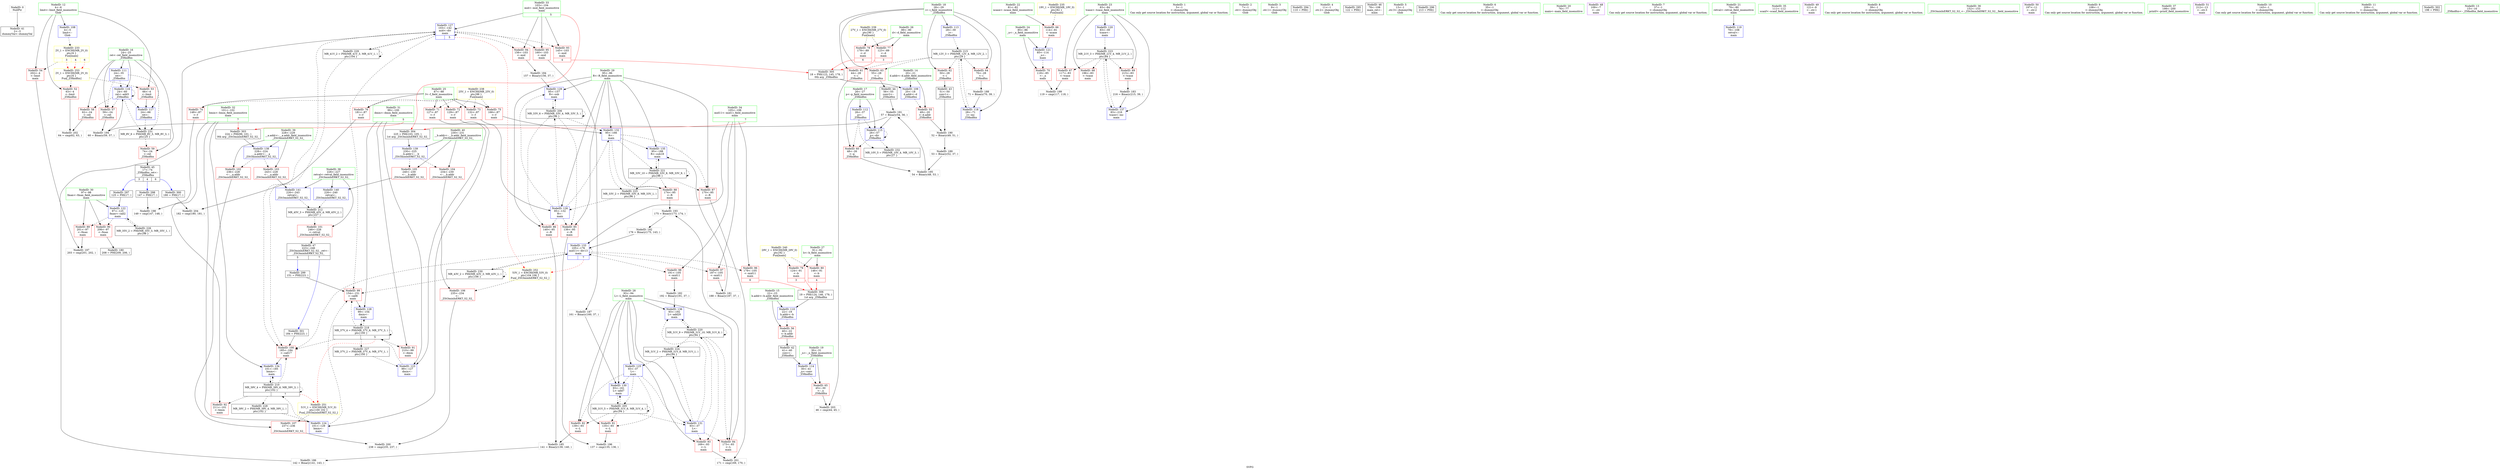 digraph "SVFG" {
	label="SVFG";

	Node0x5579cc0e5470 [shape=record,color=grey,label="{NodeID: 0\nNullPtr}"];
	Node0x5579cc0e5470 -> Node0x5579cc107ee0[style=solid];
	Node0x5579cc111510 [shape=record,color=black,label="{NodeID: 180\n208 = PHI(209, 206, )\n}"];
	Node0x5579cc108590 [shape=record,color=red,label="{NodeID: 97\n187\<--105\n\<--mid11\nmain\n}"];
	Node0x5579cc108590 -> Node0x5579cc111ab0[style=solid];
	Node0x5579cc1069e0 [shape=record,color=green,label="{NodeID: 14\n20\<--21\nd.addr\<--d.addr_field_insensitive\n_Z5findfxx\n}"];
	Node0x5579cc1069e0 -> Node0x5579cc109a90[style=solid];
	Node0x5579cc1069e0 -> Node0x5579cc108f80[style=solid];
	Node0x5579cc10bfa0 [shape=record,color=grey,label="{NodeID: 194\n60 = Binary(59, 57, )\n}"];
	Node0x5579cc10bfa0 -> Node0x5579cc10dc90[style=solid];
	Node0x5579cc109120 [shape=record,color=blue,label="{NodeID: 111\n24\<--35\nret\<--\n_Z5findfxx\n}"];
	Node0x5579cc109120 -> Node0x5579cc109c30[style=dashed];
	Node0x5579cc109120 -> Node0x5579cc10dc90[style=dashed];
	Node0x5579cc109120 -> Node0x5579cc124cd0[style=dashed];
	Node0x5579cc1073c0 [shape=record,color=green,label="{NodeID: 28\n93\<--94\nL\<--L_field_insensitive\nmain\n}"];
	Node0x5579cc1073c0 -> Node0x5579cc10afb0[style=solid];
	Node0x5579cc1073c0 -> Node0x5579cc10b080[style=solid];
	Node0x5579cc1073c0 -> Node0x5579cc10b150[style=solid];
	Node0x5579cc1073c0 -> Node0x5579cc10b220[style=solid];
	Node0x5579cc1073c0 -> Node0x5579cc10e3a0[style=solid];
	Node0x5579cc1073c0 -> Node0x5579cc10e7b0[style=solid];
	Node0x5579cc1073c0 -> Node0x5579cc10e880[style=solid];
	Node0x5579cc1073c0 -> Node0x5579cc10ec90[style=solid];
	Node0x5579cc10e3a0 [shape=record,color=blue,label="{NodeID: 125\n93\<--37\nL\<--\nmain\n}"];
	Node0x5579cc10e3a0 -> Node0x5579cc10afb0[style=dashed];
	Node0x5579cc10e3a0 -> Node0x5579cc10b080[style=dashed];
	Node0x5579cc10e3a0 -> Node0x5579cc10e7b0[style=dashed];
	Node0x5579cc10e3a0 -> Node0x5579cc10e880[style=dashed];
	Node0x5579cc10e3a0 -> Node0x5579cc11c6d0[style=dashed];
	Node0x5579cc107fe0 [shape=record,color=black,label="{NodeID: 42\n41\<--40\nconv\<--\n_Z5findfxx\n}"];
	Node0x5579cc107fe0 -> Node0x5579cc109390[style=solid];
	Node0x5579cc139c50 [shape=record,color=black,label="{NodeID: 305\n18 = PHI(123, 145, 178, )\n0th arg _Z5findfxx }"];
	Node0x5579cc139c50 -> Node0x5579cc108f80[style=solid];
	Node0x5579cc10ef00 [shape=record,color=blue,label="{NodeID: 139\n230\<--225\n__b.addr\<--__b\n_ZSt3minIxERKT_S2_S2_\n}"];
	Node0x5579cc10ef00 -> Node0x5579cc108b40[style=dashed];
	Node0x5579cc10ef00 -> Node0x5579cc108c10[style=dashed];
	Node0x5579cc109b60 [shape=record,color=red,label="{NodeID: 56\n40\<--22\n\<--b.addr\n_Z5findfxx\n}"];
	Node0x5579cc109b60 -> Node0x5579cc107fe0[style=solid];
	Node0x5579cc10a6c0 [shape=record,color=red,label="{NodeID: 70\n118\<--85\n\<--_n\nmain\n}"];
	Node0x5579cc10a6c0 -> Node0x5579cc10c720[style=solid];
	Node0x5579cc10b220 [shape=record,color=red,label="{NodeID: 84\n173\<--93\n\<--L\nmain\n}"];
	Node0x5579cc10b220 -> Node0x5579cc10be20[style=solid];
	Node0x5579cc0e57c0 [shape=record,color=green,label="{NodeID: 1\n5\<--1\n\<--dummyObj\nCan only get source location for instruction, argument, global var or function.}"];
	Node0x5579cc111ab0 [shape=record,color=grey,label="{NodeID: 181\n188 = Binary(187, 37, )\n}"];
	Node0x5579cc111ab0 -> Node0x5579cc10ebc0[style=solid];
	Node0x5579cc108660 [shape=record,color=red,label="{NodeID: 98\n191\<--105\n\<--mid11\nmain\n}"];
	Node0x5579cc108660 -> Node0x5579cc111c30[style=solid];
	Node0x5579cc106a70 [shape=record,color=green,label="{NodeID: 15\n22\<--23\nb.addr\<--b.addr_field_insensitive\n_Z5findfxx\n}"];
	Node0x5579cc106a70 -> Node0x5579cc109b60[style=solid];
	Node0x5579cc106a70 -> Node0x5579cc109050[style=solid];
	Node0x5579cc10c120 [shape=record,color=grey,label="{NodeID: 195\n54 = Binary(48, 53, )\n}"];
	Node0x5579cc10c120 -> Node0x5579cc1129b0[style=solid];
	Node0x5579cc1091f0 [shape=record,color=blue,label="{NodeID: 112\n26\<--37\np\<--\n_Z5findfxx\n}"];
	Node0x5579cc1091f0 -> Node0x5579cc109ea0[style=dashed];
	Node0x5579cc1091f0 -> Node0x5579cc10dc00[style=dashed];
	Node0x5579cc1091f0 -> Node0x5579cc1251d0[style=dashed];
	Node0x5579cc107490 [shape=record,color=green,label="{NodeID: 29\n95\<--96\nR\<--R_field_insensitive\nmain\n}"];
	Node0x5579cc107490 -> Node0x5579cc10b2f0[style=solid];
	Node0x5579cc107490 -> Node0x5579cc10b3c0[style=solid];
	Node0x5579cc107490 -> Node0x5579cc10b490[style=solid];
	Node0x5579cc107490 -> Node0x5579cc10b560[style=solid];
	Node0x5579cc107490 -> Node0x5579cc10e470[style=solid];
	Node0x5579cc107490 -> Node0x5579cc10e6e0[style=solid];
	Node0x5579cc107490 -> Node0x5579cc10e950[style=solid];
	Node0x5579cc107490 -> Node0x5579cc10ebc0[style=solid];
	Node0x5579cc10e470 [shape=record,color=blue,label="{NodeID: 126\n95\<--132\nR\<--\nmain\n}"];
	Node0x5579cc10e470 -> Node0x5579cc10b2f0[style=dashed];
	Node0x5579cc10e470 -> Node0x5579cc10b3c0[style=dashed];
	Node0x5579cc10e470 -> Node0x5579cc10e6e0[style=dashed];
	Node0x5579cc10e470 -> Node0x5579cc10e950[style=dashed];
	Node0x5579cc10e470 -> Node0x5579cc11cbd0[style=dashed];
	Node0x5579cc1080b0 [shape=record,color=black,label="{NodeID: 43\n51\<--50\nconv1\<--\n_Z5findfxx\n}"];
	Node0x5579cc1080b0 -> Node0x5579cc112830[style=solid];
	Node0x5579cc139ea0 [shape=record,color=black,label="{NodeID: 306\n19 = PHI(124, 146, 179, )\n1st arg _Z5findfxx }"];
	Node0x5579cc139ea0 -> Node0x5579cc109050[style=solid];
	Node0x5579cc1224d0 [shape=record,color=black,label="{NodeID: 223\nMR_21V_3 = PHI(MR_21V_4, MR_21V_2, )\npts\{84 \}\n}"];
	Node0x5579cc1224d0 -> Node0x5579cc10a450[style=dashed];
	Node0x5579cc1224d0 -> Node0x5579cc10a520[style=dashed];
	Node0x5579cc1224d0 -> Node0x5579cc10a5f0[style=dashed];
	Node0x5579cc1224d0 -> Node0x5579cc10ed60[style=dashed];
	Node0x5579cc10efd0 [shape=record,color=blue,label="{NodeID: 140\n226\<--240\nretval\<--\n_ZSt3minIxERKT_S2_S2_\n}"];
	Node0x5579cc10efd0 -> Node0x5579cc11e9d0[style=dashed];
	Node0x5579cc109c30 [shape=record,color=red,label="{NodeID: 57\n59\<--24\n\<--ret\n_Z5findfxx\n}"];
	Node0x5579cc109c30 -> Node0x5579cc10bfa0[style=solid];
	Node0x5579cc10a790 [shape=record,color=red,label="{NodeID: 71\n127\<--87\n\<--f\nmain\n}"];
	Node0x5579cc10a790 -> Node0x5579cc10e200[style=solid];
	Node0x5579cc127100 [shape=record,color=yellow,style=double,label="{NodeID: 251\n51V_1 = ENCHI(MR_51V_0)\npts\{100 102 \}\nFun[_ZSt3minIxERKT_S2_S2_]}"];
	Node0x5579cc127100 -> Node0x5579cc108db0[style=dashed];
	Node0x5579cc10b2f0 [shape=record,color=red,label="{NodeID: 85\n136\<--95\n\<--R\nmain\n}"];
	Node0x5579cc10b2f0 -> Node0x5579cc10c2a0[style=solid];
	Node0x5579cc0f9da0 [shape=record,color=green,label="{NodeID: 2\n7\<--1\n.str\<--dummyObj\nGlob }"];
	Node0x5579cc111c30 [shape=record,color=grey,label="{NodeID: 182\n192 = Binary(191, 37, )\n}"];
	Node0x5579cc111c30 -> Node0x5579cc10ec90[style=solid];
	Node0x5579cc108730 [shape=record,color=red,label="{NodeID: 99\n154\<--151\n\<--call6\nmain\n}"];
	Node0x5579cc108730 -> Node0x5579cc10e610[style=solid];
	Node0x5579cc106b00 [shape=record,color=green,label="{NodeID: 16\n24\<--25\nret\<--ret_field_insensitive\n_Z5findfxx\n}"];
	Node0x5579cc106b00 -> Node0x5579cc109c30[style=solid];
	Node0x5579cc106b00 -> Node0x5579cc109d00[style=solid];
	Node0x5579cc106b00 -> Node0x5579cc109dd0[style=solid];
	Node0x5579cc106b00 -> Node0x5579cc109120[style=solid];
	Node0x5579cc106b00 -> Node0x5579cc10dc90[style=solid];
	Node0x5579cc106b00 -> Node0x5579cc10dd20[style=solid];
	Node0x5579cc10c2a0 [shape=record,color=grey,label="{NodeID: 196\n137 = cmp(135, 136, )\n}"];
	Node0x5579cc1092c0 [shape=record,color=blue,label="{NodeID: 113\n28\<--39\ni\<--\n_Z5findfxx\n}"];
	Node0x5579cc1092c0 -> Node0x5579cc11f8d0[style=dashed];
	Node0x5579cc107560 [shape=record,color=green,label="{NodeID: 30\n97\<--98\nfmax\<--fmax_field_insensitive\nmain\n}"];
	Node0x5579cc107560 -> Node0x5579cc10b630[style=solid];
	Node0x5579cc107560 -> Node0x5579cc10b700[style=solid];
	Node0x5579cc107560 -> Node0x5579cc10e130[style=solid];
	Node0x5579cc11dfd0 [shape=record,color=black,label="{NodeID: 210\nMR_39V_4 = PHI(MR_39V_6, MR_39V_3, )\npts\{102 \}\n|{|<s5>7}}"];
	Node0x5579cc11dfd0 -> Node0x5579cc10b8a0[style=dashed];
	Node0x5579cc11dfd0 -> Node0x5579cc108800[style=dashed];
	Node0x5579cc11dfd0 -> Node0x5579cc10eaf0[style=dashed];
	Node0x5579cc11dfd0 -> Node0x5579cc11dfd0[style=dashed];
	Node0x5579cc11dfd0 -> Node0x5579cc123dd0[style=dashed];
	Node0x5579cc11dfd0:s5 -> Node0x5579cc127100[style=dashed,color=red];
	Node0x5579cc10e540 [shape=record,color=blue,label="{NodeID: 127\n103\<--142\nmid\<--div\nmain\n|{|<s7>5}}"];
	Node0x5579cc10e540 -> Node0x5579cc10b970[style=dashed];
	Node0x5579cc10e540 -> Node0x5579cc10ba40[style=dashed];
	Node0x5579cc10e540 -> Node0x5579cc10bb10[style=dashed];
	Node0x5579cc10e540 -> Node0x5579cc108730[style=dashed];
	Node0x5579cc10e540 -> Node0x5579cc108800[style=dashed];
	Node0x5579cc10e540 -> Node0x5579cc10e540[style=dashed];
	Node0x5579cc10e540 -> Node0x5579cc1242d0[style=dashed];
	Node0x5579cc10e540:s7 -> Node0x5579cc1271e0[style=dashed,color=red];
	Node0x5579cc108180 [shape=record,color=black,label="{NodeID: 44\n56\<--55\nconv2\<--\n_Z5findfxx\n}"];
	Node0x5579cc108180 -> Node0x5579cc1129b0[style=solid];
	Node0x5579cc1229d0 [shape=record,color=black,label="{NodeID: 224\nMR_31V_2 = PHI(MR_31V_8, MR_31V_1, )\npts\{94 \}\n}"];
	Node0x5579cc1229d0 -> Node0x5579cc10e3a0[style=dashed];
	Node0x5579cc10f0a0 [shape=record,color=blue,label="{NodeID: 141\n226\<--243\nretval\<--\n_ZSt3minIxERKT_S2_S2_\n}"];
	Node0x5579cc10f0a0 -> Node0x5579cc11e9d0[style=dashed];
	Node0x5579cc109d00 [shape=record,color=red,label="{NodeID: 58\n62\<--24\n\<--ret\n_Z5findfxx\n}"];
	Node0x5579cc109d00 -> Node0x5579cc114a80[style=solid];
	Node0x5579cc126570 [shape=record,color=yellow,style=double,label="{NodeID: 238\n25V_1 = ENCHI(MR_25V_0)\npts\{88 \}\nFun[main]}"];
	Node0x5579cc126570 -> Node0x5579cc10a790[style=dashed];
	Node0x5579cc126570 -> Node0x5579cc10a860[style=dashed];
	Node0x5579cc126570 -> Node0x5579cc10a930[style=dashed];
	Node0x5579cc126570 -> Node0x5579cc10aa00[style=dashed];
	Node0x5579cc126570 -> Node0x5579cc10aad0[style=dashed];
	Node0x5579cc126570 -> Node0x5579cc10aba0[style=dashed];
	Node0x5579cc10a860 [shape=record,color=red,label="{NodeID: 72\n129\<--87\n\<--f\nmain\n}"];
	Node0x5579cc10a860 -> Node0x5579cc10e2d0[style=solid];
	Node0x5579cc1271e0 [shape=record,color=yellow,style=double,label="{NodeID: 252\n53V_1 = ENCHI(MR_53V_0)\npts\{104 106 \}\nFun[_ZSt3minIxERKT_S2_S2_]}"];
	Node0x5579cc1271e0 -> Node0x5579cc108ce0[style=dashed];
	Node0x5579cc10b3c0 [shape=record,color=red,label="{NodeID: 86\n140\<--95\n\<--R\nmain\n}"];
	Node0x5579cc10b3c0 -> Node0x5579cc1120b0[style=solid];
	Node0x5579cc0f9e30 [shape=record,color=green,label="{NodeID: 3\n9\<--1\n.str.1\<--dummyObj\nGlob }"];
	Node0x5579cc111db0 [shape=record,color=grey,label="{NodeID: 183\n216 = Binary(215, 39, )\n}"];
	Node0x5579cc111db0 -> Node0x5579cc10ed60[style=solid];
	Node0x5579cc108800 [shape=record,color=red,label="{NodeID: 100\n185\<--184\n\<--call17\nmain\n}"];
	Node0x5579cc108800 -> Node0x5579cc10eaf0[style=solid];
	Node0x5579cc106b90 [shape=record,color=green,label="{NodeID: 17\n26\<--27\np\<--p_field_insensitive\n_Z5findfxx\n}"];
	Node0x5579cc106b90 -> Node0x5579cc109ea0[style=solid];
	Node0x5579cc106b90 -> Node0x5579cc1091f0[style=solid];
	Node0x5579cc106b90 -> Node0x5579cc10dc00[style=solid];
	Node0x5579cc10c420 [shape=record,color=grey,label="{NodeID: 197\n203 = cmp(201, 202, )\n}"];
	Node0x5579cc109390 [shape=record,color=blue,label="{NodeID: 114\n30\<--41\n_n\<--conv\n_Z5findfxx\n}"];
	Node0x5579cc109390 -> Node0x5579cc10a2b0[style=dashed];
	Node0x5579cc107630 [shape=record,color=green,label="{NodeID: 31\n99\<--100\ndmin\<--dmin_field_insensitive\nmain\n|{|<s3>5}}"];
	Node0x5579cc107630 -> Node0x5579cc10b7d0[style=solid];
	Node0x5579cc107630 -> Node0x5579cc10e200[style=solid];
	Node0x5579cc107630 -> Node0x5579cc10e610[style=solid];
	Node0x5579cc107630:s3 -> Node0x5579cc139890[style=solid,color=red];
	Node0x5579cc138e10 [shape=record,color=black,label="{NodeID: 294\n110 = PHI()\n}"];
	Node0x5579cc10e610 [shape=record,color=blue,label="{NodeID: 128\n99\<--154\ndmin\<--\nmain\n}"];
	Node0x5579cc10e610 -> Node0x5579cc1207d0[style=dashed];
	Node0x5579cc108250 [shape=record,color=black,label="{NodeID: 45\n17\<--74\n_Z5findfxx_ret\<--\n_Z5findfxx\n|{<s0>3|<s1>4|<s2>6}}"];
	Node0x5579cc108250:s0 -> Node0x5579cc139110[style=solid,color=blue];
	Node0x5579cc108250:s1 -> Node0x5579cc139300[style=solid,color=blue];
	Node0x5579cc108250:s2 -> Node0x5579cc139540[style=solid,color=blue];
	Node0x5579cc122ed0 [shape=record,color=black,label="{NodeID: 225\nMR_33V_2 = PHI(MR_33V_8, MR_33V_1, )\npts\{96 \}\n}"];
	Node0x5579cc122ed0 -> Node0x5579cc10e470[style=dashed];
	Node0x5579cc109dd0 [shape=record,color=red,label="{NodeID: 59\n74\<--24\n\<--ret\n_Z5findfxx\n}"];
	Node0x5579cc109dd0 -> Node0x5579cc108250[style=solid];
	Node0x5579cc126650 [shape=record,color=yellow,style=double,label="{NodeID: 239\n27V_1 = ENCHI(MR_27V_0)\npts\{90 \}\nFun[main]}"];
	Node0x5579cc126650 -> Node0x5579cc10ac70[style=dashed];
	Node0x5579cc126650 -> Node0x5579cc10ad40[style=dashed];
	Node0x5579cc10a930 [shape=record,color=red,label="{NodeID: 73\n132\<--87\n\<--f\nmain\n}"];
	Node0x5579cc10a930 -> Node0x5579cc10e470[style=solid];
	Node0x5579cc1272c0 [shape=record,color=yellow,style=double,label="{NodeID: 253\n2V_1 = ENCHI(MR_2V_0)\npts\{6 \}\nFun[_Z5findfxx]}"];
	Node0x5579cc1272c0 -> Node0x5579cc109820[style=dashed];
	Node0x5579cc1272c0 -> Node0x5579cc1098f0[style=dashed];
	Node0x5579cc10b490 [shape=record,color=red,label="{NodeID: 87\n170\<--95\n\<--R\nmain\n}"];
	Node0x5579cc10b490 -> Node0x5579cc10ca20[style=solid];
	Node0x5579cc106440 [shape=record,color=green,label="{NodeID: 4\n11\<--1\n.str.2\<--dummyObj\nGlob }"];
	Node0x5579cc111f30 [shape=record,color=grey,label="{NodeID: 184\n157 = Binary(156, 37, )\n}"];
	Node0x5579cc111f30 -> Node0x5579cc10e6e0[style=solid];
	Node0x5579cc1088d0 [shape=record,color=red,label="{NodeID: 101\n246\<--226\n\<--retval\n_ZSt3minIxERKT_S2_S2_\n}"];
	Node0x5579cc1088d0 -> Node0x5579cc1083f0[style=solid];
	Node0x5579cc106c20 [shape=record,color=green,label="{NodeID: 18\n28\<--29\ni\<--i_field_insensitive\n_Z5findfxx\n}"];
	Node0x5579cc106c20 -> Node0x5579cc109f70[style=solid];
	Node0x5579cc106c20 -> Node0x5579cc10a040[style=solid];
	Node0x5579cc106c20 -> Node0x5579cc10a110[style=solid];
	Node0x5579cc106c20 -> Node0x5579cc10a1e0[style=solid];
	Node0x5579cc106c20 -> Node0x5579cc1092c0[style=solid];
	Node0x5579cc106c20 -> Node0x5579cc10ddf0[style=solid];
	Node0x5579cc10c5a0 [shape=record,color=grey,label="{NodeID: 198\n149 = cmp(147, 148, )\n}"];
	Node0x5579cc10dc00 [shape=record,color=blue,label="{NodeID: 115\n26\<--57\np\<--div\n_Z5findfxx\n}"];
	Node0x5579cc10dc00 -> Node0x5579cc109ea0[style=dashed];
	Node0x5579cc10dc00 -> Node0x5579cc10dc00[style=dashed];
	Node0x5579cc10dc00 -> Node0x5579cc1251d0[style=dashed];
	Node0x5579cc107700 [shape=record,color=green,label="{NodeID: 32\n101\<--102\nbmin\<--bmin_field_insensitive\nmain\n|{|<s3>7}}"];
	Node0x5579cc107700 -> Node0x5579cc10b8a0[style=solid];
	Node0x5579cc107700 -> Node0x5579cc10e2d0[style=solid];
	Node0x5579cc107700 -> Node0x5579cc10eaf0[style=solid];
	Node0x5579cc107700:s3 -> Node0x5579cc139890[style=solid,color=red];
	Node0x5579cc138f10 [shape=record,color=black,label="{NodeID: 295\n122 = PHI()\n}"];
	Node0x5579cc11e9d0 [shape=record,color=black,label="{NodeID: 212\nMR_45V_3 = PHI(MR_45V_4, MR_45V_2, )\npts\{227 \}\n}"];
	Node0x5579cc11e9d0 -> Node0x5579cc1088d0[style=dashed];
	Node0x5579cc10e6e0 [shape=record,color=blue,label="{NodeID: 129\n95\<--157\nR\<--sub\nmain\n}"];
	Node0x5579cc10e6e0 -> Node0x5579cc11cbd0[style=dashed];
	Node0x5579cc108320 [shape=record,color=black,label="{NodeID: 46\n78\<--108\nmain_ret\<--\nmain\n}"];
	Node0x5579cc1233d0 [shape=record,color=black,label="{NodeID: 226\nMR_35V_2 = PHI(MR_35V_3, MR_35V_1, )\npts\{98 \}\n}"];
	Node0x5579cc1233d0 -> Node0x5579cc10e130[style=dashed];
	Node0x5579cc109ea0 [shape=record,color=red,label="{NodeID: 60\n48\<--26\n\<--p\n_Z5findfxx\n}"];
	Node0x5579cc109ea0 -> Node0x5579cc10c120[style=solid];
	Node0x5579cc126730 [shape=record,color=yellow,style=double,label="{NodeID: 240\n29V_1 = ENCHI(MR_29V_0)\npts\{92 \}\nFun[main]}"];
	Node0x5579cc126730 -> Node0x5579cc10ae10[style=dashed];
	Node0x5579cc126730 -> Node0x5579cc10aee0[style=dashed];
	Node0x5579cc10aa00 [shape=record,color=red,label="{NodeID: 74\n148\<--87\n\<--f\nmain\n}"];
	Node0x5579cc10aa00 -> Node0x5579cc10c5a0[style=solid];
	Node0x5579cc10b560 [shape=record,color=red,label="{NodeID: 88\n174\<--95\n\<--R\nmain\n}"];
	Node0x5579cc10b560 -> Node0x5579cc10be20[style=solid];
	Node0x5579cc1064d0 [shape=record,color=green,label="{NodeID: 5\n13\<--1\n.str.3\<--dummyObj\nGlob }"];
	Node0x5579cc1120b0 [shape=record,color=grey,label="{NodeID: 185\n141 = Binary(139, 140, )\n}"];
	Node0x5579cc1120b0 -> Node0x5579cc112230[style=solid];
	Node0x5579cc1089a0 [shape=record,color=red,label="{NodeID: 102\n236\<--228\n\<--__a.addr\n_ZSt3minIxERKT_S2_S2_\n}"];
	Node0x5579cc1089a0 -> Node0x5579cc108db0[style=solid];
	Node0x5579cc106cb0 [shape=record,color=green,label="{NodeID: 19\n30\<--31\n_n\<--_n_field_insensitive\n_Z5findfxx\n}"];
	Node0x5579cc106cb0 -> Node0x5579cc10a2b0[style=solid];
	Node0x5579cc106cb0 -> Node0x5579cc109390[style=solid];
	Node0x5579cc10c720 [shape=record,color=grey,label="{NodeID: 199\n119 = cmp(117, 118, )\n}"];
	Node0x5579cc10dc90 [shape=record,color=blue,label="{NodeID: 116\n24\<--60\nret\<--add3\n_Z5findfxx\n}"];
	Node0x5579cc10dc90 -> Node0x5579cc109c30[style=dashed];
	Node0x5579cc10dc90 -> Node0x5579cc109d00[style=dashed];
	Node0x5579cc10dc90 -> Node0x5579cc10dc90[style=dashed];
	Node0x5579cc10dc90 -> Node0x5579cc10dd20[style=dashed];
	Node0x5579cc10dc90 -> Node0x5579cc124cd0[style=dashed];
	Node0x5579cc1077d0 [shape=record,color=green,label="{NodeID: 33\n103\<--104\nmid\<--mid_field_insensitive\nmain\n|{|<s4>5}}"];
	Node0x5579cc1077d0 -> Node0x5579cc10b970[style=solid];
	Node0x5579cc1077d0 -> Node0x5579cc10ba40[style=solid];
	Node0x5579cc1077d0 -> Node0x5579cc10bb10[style=solid];
	Node0x5579cc1077d0 -> Node0x5579cc10e540[style=solid];
	Node0x5579cc1077d0:s4 -> Node0x5579cc139ad0[style=solid,color=red];
	Node0x5579cc139010 [shape=record,color=black,label="{NodeID: 296\n213 = PHI()\n}"];
	Node0x5579cc10e7b0 [shape=record,color=blue,label="{NodeID: 130\n93\<--161\nL\<--add7\nmain\n}"];
	Node0x5579cc10e7b0 -> Node0x5579cc11c6d0[style=dashed];
	Node0x5579cc1083f0 [shape=record,color=black,label="{NodeID: 47\n223\<--246\n_ZSt3minIxERKT_S2_S2__ret\<--\n_ZSt3minIxERKT_S2_S2_\n|{<s0>5|<s1>7}}"];
	Node0x5579cc1083f0:s0 -> Node0x5579cc139400[style=solid,color=blue];
	Node0x5579cc1083f0:s1 -> Node0x5579cc139680[style=solid,color=blue];
	Node0x5579cc1238d0 [shape=record,color=black,label="{NodeID: 227\nMR_37V_2 = PHI(MR_37V_4, MR_37V_1, )\npts\{100 \}\n}"];
	Node0x5579cc1238d0 -> Node0x5579cc10e200[style=dashed];
	Node0x5579cc109f70 [shape=record,color=red,label="{NodeID: 61\n44\<--28\n\<--i\n_Z5findfxx\n}"];
	Node0x5579cc109f70 -> Node0x5579cc114bc0[style=solid];
	Node0x5579cc10aad0 [shape=record,color=red,label="{NodeID: 75\n166\<--87\n\<--f\nmain\n}"];
	Node0x5579cc10aad0 -> Node0x5579cc10e950[style=solid];
	Node0x5579cc10b630 [shape=record,color=red,label="{NodeID: 89\n201\<--97\n\<--fmax\nmain\n}"];
	Node0x5579cc10b630 -> Node0x5579cc10c420[style=solid];
	Node0x5579cc106560 [shape=record,color=green,label="{NodeID: 6\n35\<--1\n\<--dummyObj\nCan only get source location for instruction, argument, global var or function.}"];
	Node0x5579cc112230 [shape=record,color=grey,label="{NodeID: 186\n142 = Binary(141, 143, )\n}"];
	Node0x5579cc112230 -> Node0x5579cc10e540[style=solid];
	Node0x5579cc108a70 [shape=record,color=red,label="{NodeID: 103\n243\<--228\n\<--__a.addr\n_ZSt3minIxERKT_S2_S2_\n}"];
	Node0x5579cc108a70 -> Node0x5579cc10f0a0[style=solid];
	Node0x5579cc106d40 [shape=record,color=green,label="{NodeID: 20\n76\<--77\nmain\<--main_field_insensitive\n}"];
	Node0x5579cc10c8a0 [shape=record,color=grey,label="{NodeID: 200\n238 = cmp(235, 237, )\n}"];
	Node0x5579cc10dd20 [shape=record,color=blue,label="{NodeID: 117\n24\<--66\nret\<--\n_Z5findfxx\n}"];
	Node0x5579cc10dd20 -> Node0x5579cc124cd0[style=dashed];
	Node0x5579cc1078a0 [shape=record,color=green,label="{NodeID: 34\n105\<--106\nmid11\<--mid11_field_insensitive\nmain\n|{|<s4>7}}"];
	Node0x5579cc1078a0 -> Node0x5579cc1084c0[style=solid];
	Node0x5579cc1078a0 -> Node0x5579cc108590[style=solid];
	Node0x5579cc1078a0 -> Node0x5579cc108660[style=solid];
	Node0x5579cc1078a0 -> Node0x5579cc10ea20[style=solid];
	Node0x5579cc1078a0:s4 -> Node0x5579cc139ad0[style=solid,color=red];
	Node0x5579cc139110 [shape=record,color=black,label="{NodeID: 297\n125 = PHI(17, )\n}"];
	Node0x5579cc139110 -> Node0x5579cc10e130[style=solid];
	Node0x5579cc10e880 [shape=record,color=blue,label="{NodeID: 131\n93\<--37\nL\<--\nmain\n}"];
	Node0x5579cc10e880 -> Node0x5579cc10b150[style=dashed];
	Node0x5579cc10e880 -> Node0x5579cc10b220[style=dashed];
	Node0x5579cc10e880 -> Node0x5579cc10ec90[style=dashed];
	Node0x5579cc10e880 -> Node0x5579cc1219e0[style=dashed];
	Node0x5579cc10e880 -> Node0x5579cc1229d0[style=dashed];
	Node0x5579cc1094e0 [shape=record,color=purple,label="{NodeID: 48\n109\<--7\n\<--.str\nmain\n}"];
	Node0x5579cc123dd0 [shape=record,color=black,label="{NodeID: 228\nMR_39V_2 = PHI(MR_39V_4, MR_39V_1, )\npts\{102 \}\n}"];
	Node0x5579cc123dd0 -> Node0x5579cc10e2d0[style=dashed];
	Node0x5579cc10a040 [shape=record,color=red,label="{NodeID: 62\n50\<--28\n\<--i\n_Z5findfxx\n}"];
	Node0x5579cc10a040 -> Node0x5579cc1080b0[style=solid];
	Node0x5579cc10aba0 [shape=record,color=red,label="{NodeID: 76\n181\<--87\n\<--f\nmain\n}"];
	Node0x5579cc10aba0 -> Node0x5579cc114d40[style=solid];
	Node0x5579cc10b700 [shape=record,color=red,label="{NodeID: 90\n206\<--97\n\<--fmax\nmain\n}"];
	Node0x5579cc10b700 -> Node0x5579cc111510[style=solid];
	Node0x5579cc1065f0 [shape=record,color=green,label="{NodeID: 7\n37\<--1\n\<--dummyObj\nCan only get source location for instruction, argument, global var or function.}"];
	Node0x5579cc1123b0 [shape=record,color=grey,label="{NodeID: 187\n161 = Binary(160, 37, )\n}"];
	Node0x5579cc1123b0 -> Node0x5579cc10e7b0[style=solid];
	Node0x5579cc108b40 [shape=record,color=red,label="{NodeID: 104\n234\<--230\n\<--__b.addr\n_ZSt3minIxERKT_S2_S2_\n}"];
	Node0x5579cc108b40 -> Node0x5579cc108ce0[style=solid];
	Node0x5579cc106e10 [shape=record,color=green,label="{NodeID: 21\n79\<--80\nretval\<--retval_field_insensitive\nmain\n}"];
	Node0x5579cc106e10 -> Node0x5579cc10dec0[style=solid];
	Node0x5579cc10ca20 [shape=record,color=grey,label="{NodeID: 201\n171 = cmp(169, 170, )\n}"];
	Node0x5579cc10ddf0 [shape=record,color=blue,label="{NodeID: 118\n28\<--71\ni\<--inc\n_Z5findfxx\n}"];
	Node0x5579cc10ddf0 -> Node0x5579cc11f8d0[style=dashed];
	Node0x5579cc107970 [shape=record,color=green,label="{NodeID: 35\n111\<--112\nscanf\<--scanf_field_insensitive\n}"];
	Node0x5579cc139300 [shape=record,color=black,label="{NodeID: 298\n147 = PHI(17, )\n}"];
	Node0x5579cc139300 -> Node0x5579cc10c5a0[style=solid];
	Node0x5579cc11f8d0 [shape=record,color=black,label="{NodeID: 215\nMR_12V_3 = PHI(MR_12V_4, MR_12V_2, )\npts\{29 \}\n}"];
	Node0x5579cc11f8d0 -> Node0x5579cc109f70[style=dashed];
	Node0x5579cc11f8d0 -> Node0x5579cc10a040[style=dashed];
	Node0x5579cc11f8d0 -> Node0x5579cc10a110[style=dashed];
	Node0x5579cc11f8d0 -> Node0x5579cc10a1e0[style=dashed];
	Node0x5579cc11f8d0 -> Node0x5579cc10ddf0[style=dashed];
	Node0x5579cc10e950 [shape=record,color=blue,label="{NodeID: 132\n95\<--166\nR\<--\nmain\n}"];
	Node0x5579cc10e950 -> Node0x5579cc10b490[style=dashed];
	Node0x5579cc10e950 -> Node0x5579cc10b560[style=dashed];
	Node0x5579cc10e950 -> Node0x5579cc10ebc0[style=dashed];
	Node0x5579cc10e950 -> Node0x5579cc121ad0[style=dashed];
	Node0x5579cc10e950 -> Node0x5579cc122ed0[style=dashed];
	Node0x5579cc1095b0 [shape=record,color=purple,label="{NodeID: 49\n121\<--9\n\<--.str.1\nmain\n}"];
	Node0x5579cc1242d0 [shape=record,color=black,label="{NodeID: 229\nMR_41V_2 = PHI(MR_41V_3, MR_41V_1, )\npts\{104 \}\n}"];
	Node0x5579cc1242d0 -> Node0x5579cc108800[style=dashed];
	Node0x5579cc1242d0 -> Node0x5579cc10e540[style=dashed];
	Node0x5579cc1242d0 -> Node0x5579cc1242d0[style=dashed];
	Node0x5579cc10a110 [shape=record,color=red,label="{NodeID: 63\n55\<--28\n\<--i\n_Z5findfxx\n}"];
	Node0x5579cc10a110 -> Node0x5579cc108180[style=solid];
	Node0x5579cc10ac70 [shape=record,color=red,label="{NodeID: 77\n123\<--89\n\<--d\nmain\n|{<s0>3}}"];
	Node0x5579cc10ac70:s0 -> Node0x5579cc139c50[style=solid,color=red];
	Node0x5579cc10b7d0 [shape=record,color=red,label="{NodeID: 91\n210\<--99\n\<--dmin\nmain\n}"];
	Node0x5579cc106680 [shape=record,color=green,label="{NodeID: 8\n39\<--1\n\<--dummyObj\nCan only get source location for instruction, argument, global var or function.}"];
	Node0x5579cc112530 [shape=record,color=grey,label="{NodeID: 188\n71 = Binary(70, 39, )\n}"];
	Node0x5579cc112530 -> Node0x5579cc10ddf0[style=solid];
	Node0x5579cc108c10 [shape=record,color=red,label="{NodeID: 105\n240\<--230\n\<--__b.addr\n_ZSt3minIxERKT_S2_S2_\n}"];
	Node0x5579cc108c10 -> Node0x5579cc10efd0[style=solid];
	Node0x5579cc106ee0 [shape=record,color=green,label="{NodeID: 22\n81\<--82\nncase\<--ncase_field_insensitive\nmain\n}"];
	Node0x5579cc106ee0 -> Node0x5579cc10a380[style=solid];
	Node0x5579cc114a80 [shape=record,color=grey,label="{NodeID: 202\n64 = cmp(62, 63, )\n}"];
	Node0x5579cc10dec0 [shape=record,color=blue,label="{NodeID: 119\n79\<--108\nretval\<--\nmain\n}"];
	Node0x5579cc107a70 [shape=record,color=green,label="{NodeID: 36\n152\<--153\n_ZSt3minIxERKT_S2_S2_\<--_ZSt3minIxERKT_S2_S2__field_insensitive\n}"];
	Node0x5579cc139400 [shape=record,color=black,label="{NodeID: 299\n151 = PHI(223, )\n}"];
	Node0x5579cc139400 -> Node0x5579cc108730[style=solid];
	Node0x5579cc10ea20 [shape=record,color=blue,label="{NodeID: 133\n105\<--176\nmid11\<--div13\nmain\n|{|<s6>7}}"];
	Node0x5579cc10ea20 -> Node0x5579cc1084c0[style=dashed];
	Node0x5579cc10ea20 -> Node0x5579cc108590[style=dashed];
	Node0x5579cc10ea20 -> Node0x5579cc108660[style=dashed];
	Node0x5579cc10ea20 -> Node0x5579cc108800[style=dashed];
	Node0x5579cc10ea20 -> Node0x5579cc10ea20[style=dashed];
	Node0x5579cc10ea20 -> Node0x5579cc1247d0[style=dashed];
	Node0x5579cc10ea20:s6 -> Node0x5579cc1271e0[style=dashed,color=red];
	Node0x5579cc109680 [shape=record,color=purple,label="{NodeID: 50\n197\<--11\n\<--.str.2\nmain\n}"];
	Node0x5579cc1247d0 [shape=record,color=black,label="{NodeID: 230\nMR_43V_2 = PHI(MR_43V_3, MR_43V_1, )\npts\{106 \}\n}"];
	Node0x5579cc1247d0 -> Node0x5579cc108730[style=dashed];
	Node0x5579cc1247d0 -> Node0x5579cc10ea20[style=dashed];
	Node0x5579cc1247d0 -> Node0x5579cc1247d0[style=dashed];
	Node0x5579cc10a1e0 [shape=record,color=red,label="{NodeID: 64\n70\<--28\n\<--i\n_Z5findfxx\n}"];
	Node0x5579cc10a1e0 -> Node0x5579cc112530[style=solid];
	Node0x5579cc10ad40 [shape=record,color=red,label="{NodeID: 78\n178\<--89\n\<--d\nmain\n|{<s0>6}}"];
	Node0x5579cc10ad40:s0 -> Node0x5579cc139c50[style=solid,color=red];
	Node0x5579cc10b8a0 [shape=record,color=red,label="{NodeID: 92\n211\<--101\n\<--bmin\nmain\n}"];
	Node0x5579cc106710 [shape=record,color=green,label="{NodeID: 9\n108\<--1\n\<--dummyObj\nCan only get source location for instruction, argument, global var or function.}"];
	Node0x5579cc1126b0 [shape=record,color=grey,label="{NodeID: 189\n53 = Binary(52, 37, )\n}"];
	Node0x5579cc1126b0 -> Node0x5579cc10c120[style=solid];
	Node0x5579cc108ce0 [shape=record,color=red,label="{NodeID: 106\n235\<--234\n\<--\n_ZSt3minIxERKT_S2_S2_\n}"];
	Node0x5579cc108ce0 -> Node0x5579cc10c8a0[style=solid];
	Node0x5579cc106fb0 [shape=record,color=green,label="{NodeID: 23\n83\<--84\ntcase\<--tcase_field_insensitive\nmain\n}"];
	Node0x5579cc106fb0 -> Node0x5579cc10a450[style=solid];
	Node0x5579cc106fb0 -> Node0x5579cc10a520[style=solid];
	Node0x5579cc106fb0 -> Node0x5579cc10a5f0[style=solid];
	Node0x5579cc106fb0 -> Node0x5579cc10df90[style=solid];
	Node0x5579cc106fb0 -> Node0x5579cc10ed60[style=solid];
	Node0x5579cc114bc0 [shape=record,color=grey,label="{NodeID: 203\n46 = cmp(44, 45, )\n}"];
	Node0x5579cc10df90 [shape=record,color=blue,label="{NodeID: 120\n83\<--39\ntcase\<--\nmain\n}"];
	Node0x5579cc10df90 -> Node0x5579cc1224d0[style=dashed];
	Node0x5579cc107b70 [shape=record,color=green,label="{NodeID: 37\n199\<--200\nprintf\<--printf_field_insensitive\n}"];
	Node0x5579cc139540 [shape=record,color=black,label="{NodeID: 300\n180 = PHI(17, )\n}"];
	Node0x5579cc139540 -> Node0x5579cc114d40[style=solid];
	Node0x5579cc10eaf0 [shape=record,color=blue,label="{NodeID: 134\n101\<--185\nbmin\<--\nmain\n}"];
	Node0x5579cc10eaf0 -> Node0x5579cc11dfd0[style=dashed];
	Node0x5579cc109750 [shape=record,color=purple,label="{NodeID: 51\n212\<--13\n\<--.str.3\nmain\n}"];
	Node0x5579cc124cd0 [shape=record,color=black,label="{NodeID: 231\nMR_8V_6 = PHI(MR_8V_5, MR_8V_3, )\npts\{25 \}\n}"];
	Node0x5579cc124cd0 -> Node0x5579cc109dd0[style=dashed];
	Node0x5579cc10a2b0 [shape=record,color=red,label="{NodeID: 65\n45\<--30\n\<--_n\n_Z5findfxx\n}"];
	Node0x5579cc10a2b0 -> Node0x5579cc114bc0[style=solid];
	Node0x5579cc10ae10 [shape=record,color=red,label="{NodeID: 79\n124\<--91\n\<--b\nmain\n|{<s0>3}}"];
	Node0x5579cc10ae10:s0 -> Node0x5579cc139ea0[style=solid,color=red];
	Node0x5579cc10b970 [shape=record,color=red,label="{NodeID: 93\n145\<--103\n\<--mid\nmain\n|{<s0>4}}"];
	Node0x5579cc10b970:s0 -> Node0x5579cc139c50[style=solid,color=red];
	Node0x5579cc1067a0 [shape=record,color=green,label="{NodeID: 10\n143\<--1\n\<--dummyObj\nCan only get source location for instruction, argument, global var or function.}"];
	Node0x5579cc112830 [shape=record,color=grey,label="{NodeID: 190\n52 = Binary(49, 51, )\n}"];
	Node0x5579cc112830 -> Node0x5579cc1126b0[style=solid];
	Node0x5579cc108db0 [shape=record,color=red,label="{NodeID: 107\n237\<--236\n\<--\n_ZSt3minIxERKT_S2_S2_\n}"];
	Node0x5579cc108db0 -> Node0x5579cc10c8a0[style=solid];
	Node0x5579cc107080 [shape=record,color=green,label="{NodeID: 24\n85\<--86\n_n\<--_n_field_insensitive\nmain\n}"];
	Node0x5579cc107080 -> Node0x5579cc10a6c0[style=solid];
	Node0x5579cc107080 -> Node0x5579cc10e060[style=solid];
	Node0x5579cc114d40 [shape=record,color=grey,label="{NodeID: 204\n182 = cmp(180, 181, )\n}"];
	Node0x5579cc10e060 [shape=record,color=blue,label="{NodeID: 121\n85\<--114\n_n\<--\nmain\n}"];
	Node0x5579cc10e060 -> Node0x5579cc10a6c0[style=dashed];
	Node0x5579cc107c70 [shape=record,color=green,label="{NodeID: 38\n226\<--227\nretval\<--retval_field_insensitive\n_ZSt3minIxERKT_S2_S2_\n}"];
	Node0x5579cc107c70 -> Node0x5579cc1088d0[style=solid];
	Node0x5579cc107c70 -> Node0x5579cc10efd0[style=solid];
	Node0x5579cc107c70 -> Node0x5579cc10f0a0[style=solid];
	Node0x5579cc139680 [shape=record,color=black,label="{NodeID: 301\n184 = PHI(223, )\n}"];
	Node0x5579cc139680 -> Node0x5579cc108800[style=solid];
	Node0x5579cc1207d0 [shape=record,color=black,label="{NodeID: 218\nMR_37V_4 = PHI(MR_37V_6, MR_37V_3, )\npts\{100 \}\n|{|<s6>5}}"];
	Node0x5579cc1207d0 -> Node0x5579cc10b7d0[style=dashed];
	Node0x5579cc1207d0 -> Node0x5579cc108730[style=dashed];
	Node0x5579cc1207d0 -> Node0x5579cc108800[style=dashed];
	Node0x5579cc1207d0 -> Node0x5579cc10e610[style=dashed];
	Node0x5579cc1207d0 -> Node0x5579cc1207d0[style=dashed];
	Node0x5579cc1207d0 -> Node0x5579cc1238d0[style=dashed];
	Node0x5579cc1207d0:s6 -> Node0x5579cc127100[style=dashed,color=red];
	Node0x5579cc10ebc0 [shape=record,color=blue,label="{NodeID: 135\n95\<--188\nR\<--sub18\nmain\n}"];
	Node0x5579cc10ebc0 -> Node0x5579cc121ad0[style=dashed];
	Node0x5579cc109820 [shape=record,color=red,label="{NodeID: 52\n63\<--4\n\<--limit\n_Z5findfxx\n}"];
	Node0x5579cc109820 -> Node0x5579cc114a80[style=solid];
	Node0x5579cc1251d0 [shape=record,color=black,label="{NodeID: 232\nMR_10V_5 = PHI(MR_10V_4, MR_10V_3, )\npts\{27 \}\n}"];
	Node0x5579cc10a380 [shape=record,color=red,label="{NodeID: 66\n114\<--81\n\<--ncase\nmain\n}"];
	Node0x5579cc10a380 -> Node0x5579cc10e060[style=solid];
	Node0x5579cc10aee0 [shape=record,color=red,label="{NodeID: 80\n146\<--91\n\<--b\nmain\n|{<s0>4}}"];
	Node0x5579cc10aee0:s0 -> Node0x5579cc139ea0[style=solid,color=red];
	Node0x5579cc10ba40 [shape=record,color=red,label="{NodeID: 94\n156\<--103\n\<--mid\nmain\n}"];
	Node0x5579cc10ba40 -> Node0x5579cc111f30[style=solid];
	Node0x5579cc106830 [shape=record,color=green,label="{NodeID: 11\n209\<--1\n\<--dummyObj\nCan only get source location for instruction, argument, global var or function.}"];
	Node0x5579cc1129b0 [shape=record,color=grey,label="{NodeID: 191\n57 = Binary(54, 56, )\n}"];
	Node0x5579cc1129b0 -> Node0x5579cc10dc00[style=solid];
	Node0x5579cc1129b0 -> Node0x5579cc10bfa0[style=solid];
	Node0x5579cc108e80 [shape=record,color=blue,label="{NodeID: 108\n4\<--5\nlimit\<--\nGlob }"];
	Node0x5579cc108e80 -> Node0x5579cc1256d0[style=dashed];
	Node0x5579cc107150 [shape=record,color=green,label="{NodeID: 25\n87\<--88\nf\<--f_field_insensitive\nmain\n}"];
	Node0x5579cc107150 -> Node0x5579cc10a790[style=solid];
	Node0x5579cc107150 -> Node0x5579cc10a860[style=solid];
	Node0x5579cc107150 -> Node0x5579cc10a930[style=solid];
	Node0x5579cc107150 -> Node0x5579cc10aa00[style=solid];
	Node0x5579cc107150 -> Node0x5579cc10aad0[style=solid];
	Node0x5579cc107150 -> Node0x5579cc10aba0[style=solid];
	Node0x5579cc11c6d0 [shape=record,color=black,label="{NodeID: 205\nMR_31V_5 = PHI(MR_31V_6, MR_31V_4, )\npts\{94 \}\n}"];
	Node0x5579cc11c6d0 -> Node0x5579cc10afb0[style=dashed];
	Node0x5579cc11c6d0 -> Node0x5579cc10b080[style=dashed];
	Node0x5579cc11c6d0 -> Node0x5579cc10e7b0[style=dashed];
	Node0x5579cc11c6d0 -> Node0x5579cc10e880[style=dashed];
	Node0x5579cc11c6d0 -> Node0x5579cc11c6d0[style=dashed];
	Node0x5579cc10e130 [shape=record,color=blue,label="{NodeID: 122\n97\<--125\nfmax\<--call2\nmain\n}"];
	Node0x5579cc10e130 -> Node0x5579cc10b630[style=dashed];
	Node0x5579cc10e130 -> Node0x5579cc10b700[style=dashed];
	Node0x5579cc10e130 -> Node0x5579cc1233d0[style=dashed];
	Node0x5579cc107d40 [shape=record,color=green,label="{NodeID: 39\n228\<--229\n__a.addr\<--__a.addr_field_insensitive\n_ZSt3minIxERKT_S2_S2_\n}"];
	Node0x5579cc107d40 -> Node0x5579cc1089a0[style=solid];
	Node0x5579cc107d40 -> Node0x5579cc108a70[style=solid];
	Node0x5579cc107d40 -> Node0x5579cc10ee30[style=solid];
	Node0x5579cc1397c0 [shape=record,color=black,label="{NodeID: 302\n198 = PHI()\n}"];
	Node0x5579cc10ec90 [shape=record,color=blue,label="{NodeID: 136\n93\<--192\nL\<--add20\nmain\n}"];
	Node0x5579cc10ec90 -> Node0x5579cc1219e0[style=dashed];
	Node0x5579cc1098f0 [shape=record,color=red,label="{NodeID: 53\n66\<--4\n\<--limit\n_Z5findfxx\n}"];
	Node0x5579cc1098f0 -> Node0x5579cc10dd20[style=solid];
	Node0x5579cc1256d0 [shape=record,color=yellow,style=double,label="{NodeID: 233\n2V_1 = ENCHI(MR_2V_0)\npts\{6 \}\nFun[main]|{|<s1>3|<s2>4|<s3>6}}"];
	Node0x5579cc1256d0 -> Node0x5579cc1099c0[style=dashed];
	Node0x5579cc1256d0:s1 -> Node0x5579cc1272c0[style=dashed,color=red];
	Node0x5579cc1256d0:s2 -> Node0x5579cc1272c0[style=dashed,color=red];
	Node0x5579cc1256d0:s3 -> Node0x5579cc1272c0[style=dashed,color=red];
	Node0x5579cc10a450 [shape=record,color=red,label="{NodeID: 67\n117\<--83\n\<--tcase\nmain\n}"];
	Node0x5579cc10a450 -> Node0x5579cc10c720[style=solid];
	Node0x5579cc10afb0 [shape=record,color=red,label="{NodeID: 81\n135\<--93\n\<--L\nmain\n}"];
	Node0x5579cc10afb0 -> Node0x5579cc10c2a0[style=solid];
	Node0x5579cc10bb10 [shape=record,color=red,label="{NodeID: 95\n160\<--103\n\<--mid\nmain\n}"];
	Node0x5579cc10bb10 -> Node0x5579cc1123b0[style=solid];
	Node0x5579cc1068c0 [shape=record,color=green,label="{NodeID: 12\n4\<--6\nlimit\<--limit_field_insensitive\nGlob }"];
	Node0x5579cc1068c0 -> Node0x5579cc109820[style=solid];
	Node0x5579cc1068c0 -> Node0x5579cc1098f0[style=solid];
	Node0x5579cc1068c0 -> Node0x5579cc1099c0[style=solid];
	Node0x5579cc1068c0 -> Node0x5579cc108e80[style=solid];
	Node0x5579cc10bca0 [shape=record,color=grey,label="{NodeID: 192\n176 = Binary(175, 143, )\n}"];
	Node0x5579cc10bca0 -> Node0x5579cc10ea20[style=solid];
	Node0x5579cc108f80 [shape=record,color=blue,label="{NodeID: 109\n20\<--18\nd.addr\<--d\n_Z5findfxx\n}"];
	Node0x5579cc108f80 -> Node0x5579cc109a90[style=dashed];
	Node0x5579cc107220 [shape=record,color=green,label="{NodeID: 26\n89\<--90\nd\<--d_field_insensitive\nmain\n}"];
	Node0x5579cc107220 -> Node0x5579cc10ac70[style=solid];
	Node0x5579cc107220 -> Node0x5579cc10ad40[style=solid];
	Node0x5579cc11cbd0 [shape=record,color=black,label="{NodeID: 206\nMR_33V_6 = PHI(MR_33V_4, MR_33V_5, )\npts\{96 \}\n}"];
	Node0x5579cc11cbd0 -> Node0x5579cc10b2f0[style=dashed];
	Node0x5579cc11cbd0 -> Node0x5579cc10b3c0[style=dashed];
	Node0x5579cc11cbd0 -> Node0x5579cc10e6e0[style=dashed];
	Node0x5579cc11cbd0 -> Node0x5579cc10e950[style=dashed];
	Node0x5579cc11cbd0 -> Node0x5579cc11cbd0[style=dashed];
	Node0x5579cc10e200 [shape=record,color=blue,label="{NodeID: 123\n99\<--127\ndmin\<--\nmain\n}"];
	Node0x5579cc10e200 -> Node0x5579cc1207d0[style=dashed];
	Node0x5579cc107e10 [shape=record,color=green,label="{NodeID: 40\n230\<--231\n__b.addr\<--__b.addr_field_insensitive\n_ZSt3minIxERKT_S2_S2_\n}"];
	Node0x5579cc107e10 -> Node0x5579cc108b40[style=solid];
	Node0x5579cc107e10 -> Node0x5579cc108c10[style=solid];
	Node0x5579cc107e10 -> Node0x5579cc10ef00[style=solid];
	Node0x5579cc139890 [shape=record,color=black,label="{NodeID: 303\n224 = PHI(99, 101, )\n0th arg _ZSt3minIxERKT_S2_S2_ }"];
	Node0x5579cc139890 -> Node0x5579cc10ee30[style=solid];
	Node0x5579cc1219e0 [shape=record,color=black,label="{NodeID: 220\nMR_31V_9 = PHI(MR_31V_10, MR_31V_8, )\npts\{94 \}\n}"];
	Node0x5579cc1219e0 -> Node0x5579cc10b150[style=dashed];
	Node0x5579cc1219e0 -> Node0x5579cc10b220[style=dashed];
	Node0x5579cc1219e0 -> Node0x5579cc10ec90[style=dashed];
	Node0x5579cc1219e0 -> Node0x5579cc1219e0[style=dashed];
	Node0x5579cc1219e0 -> Node0x5579cc1229d0[style=dashed];
	Node0x5579cc10ed60 [shape=record,color=blue,label="{NodeID: 137\n83\<--216\ntcase\<--inc\nmain\n}"];
	Node0x5579cc10ed60 -> Node0x5579cc1224d0[style=dashed];
	Node0x5579cc1099c0 [shape=record,color=red,label="{NodeID: 54\n202\<--4\n\<--limit\nmain\n}"];
	Node0x5579cc1099c0 -> Node0x5579cc10c420[style=solid];
	Node0x5579cc10a520 [shape=record,color=red,label="{NodeID: 68\n196\<--83\n\<--tcase\nmain\n}"];
	Node0x5579cc10b080 [shape=record,color=red,label="{NodeID: 82\n139\<--93\n\<--L\nmain\n}"];
	Node0x5579cc10b080 -> Node0x5579cc1120b0[style=solid];
	Node0x5579cc1084c0 [shape=record,color=red,label="{NodeID: 96\n179\<--105\n\<--mid11\nmain\n|{<s0>6}}"];
	Node0x5579cc1084c0:s0 -> Node0x5579cc139ea0[style=solid,color=red];
	Node0x5579cc106950 [shape=record,color=green,label="{NodeID: 13\n15\<--16\n_Z5findfxx\<--_Z5findfxx_field_insensitive\n}"];
	Node0x5579cc10be20 [shape=record,color=grey,label="{NodeID: 193\n175 = Binary(173, 174, )\n}"];
	Node0x5579cc10be20 -> Node0x5579cc10bca0[style=solid];
	Node0x5579cc109050 [shape=record,color=blue,label="{NodeID: 110\n22\<--19\nb.addr\<--b\n_Z5findfxx\n}"];
	Node0x5579cc109050 -> Node0x5579cc109b60[style=dashed];
	Node0x5579cc1072f0 [shape=record,color=green,label="{NodeID: 27\n91\<--92\nb\<--b_field_insensitive\nmain\n}"];
	Node0x5579cc1072f0 -> Node0x5579cc10ae10[style=solid];
	Node0x5579cc1072f0 -> Node0x5579cc10aee0[style=solid];
	Node0x5579cc10e2d0 [shape=record,color=blue,label="{NodeID: 124\n101\<--129\nbmin\<--\nmain\n}"];
	Node0x5579cc10e2d0 -> Node0x5579cc108730[style=dashed];
	Node0x5579cc10e2d0 -> Node0x5579cc11dfd0[style=dashed];
	Node0x5579cc107ee0 [shape=record,color=black,label="{NodeID: 41\n2\<--3\ndummyVal\<--dummyVal\n}"];
	Node0x5579cc139ad0 [shape=record,color=black,label="{NodeID: 304\n225 = PHI(103, 105, )\n1st arg _ZSt3minIxERKT_S2_S2_ }"];
	Node0x5579cc139ad0 -> Node0x5579cc10ef00[style=solid];
	Node0x5579cc121ad0 [shape=record,color=black,label="{NodeID: 221\nMR_33V_10 = PHI(MR_33V_8, MR_33V_9, )\npts\{96 \}\n}"];
	Node0x5579cc121ad0 -> Node0x5579cc10b490[style=dashed];
	Node0x5579cc121ad0 -> Node0x5579cc10b560[style=dashed];
	Node0x5579cc121ad0 -> Node0x5579cc10ebc0[style=dashed];
	Node0x5579cc121ad0 -> Node0x5579cc121ad0[style=dashed];
	Node0x5579cc121ad0 -> Node0x5579cc122ed0[style=dashed];
	Node0x5579cc10ee30 [shape=record,color=blue,label="{NodeID: 138\n228\<--224\n__a.addr\<--__a\n_ZSt3minIxERKT_S2_S2_\n}"];
	Node0x5579cc10ee30 -> Node0x5579cc1089a0[style=dashed];
	Node0x5579cc10ee30 -> Node0x5579cc108a70[style=dashed];
	Node0x5579cc109a90 [shape=record,color=red,label="{NodeID: 55\n49\<--20\n\<--d.addr\n_Z5findfxx\n}"];
	Node0x5579cc109a90 -> Node0x5579cc112830[style=solid];
	Node0x5579cc1262d0 [shape=record,color=yellow,style=double,label="{NodeID: 235\n19V_1 = ENCHI(MR_19V_0)\npts\{82 \}\nFun[main]}"];
	Node0x5579cc1262d0 -> Node0x5579cc10a380[style=dashed];
	Node0x5579cc10a5f0 [shape=record,color=red,label="{NodeID: 69\n215\<--83\n\<--tcase\nmain\n}"];
	Node0x5579cc10a5f0 -> Node0x5579cc111db0[style=solid];
	Node0x5579cc10b150 [shape=record,color=red,label="{NodeID: 83\n169\<--93\n\<--L\nmain\n}"];
	Node0x5579cc10b150 -> Node0x5579cc10ca20[style=solid];
}
